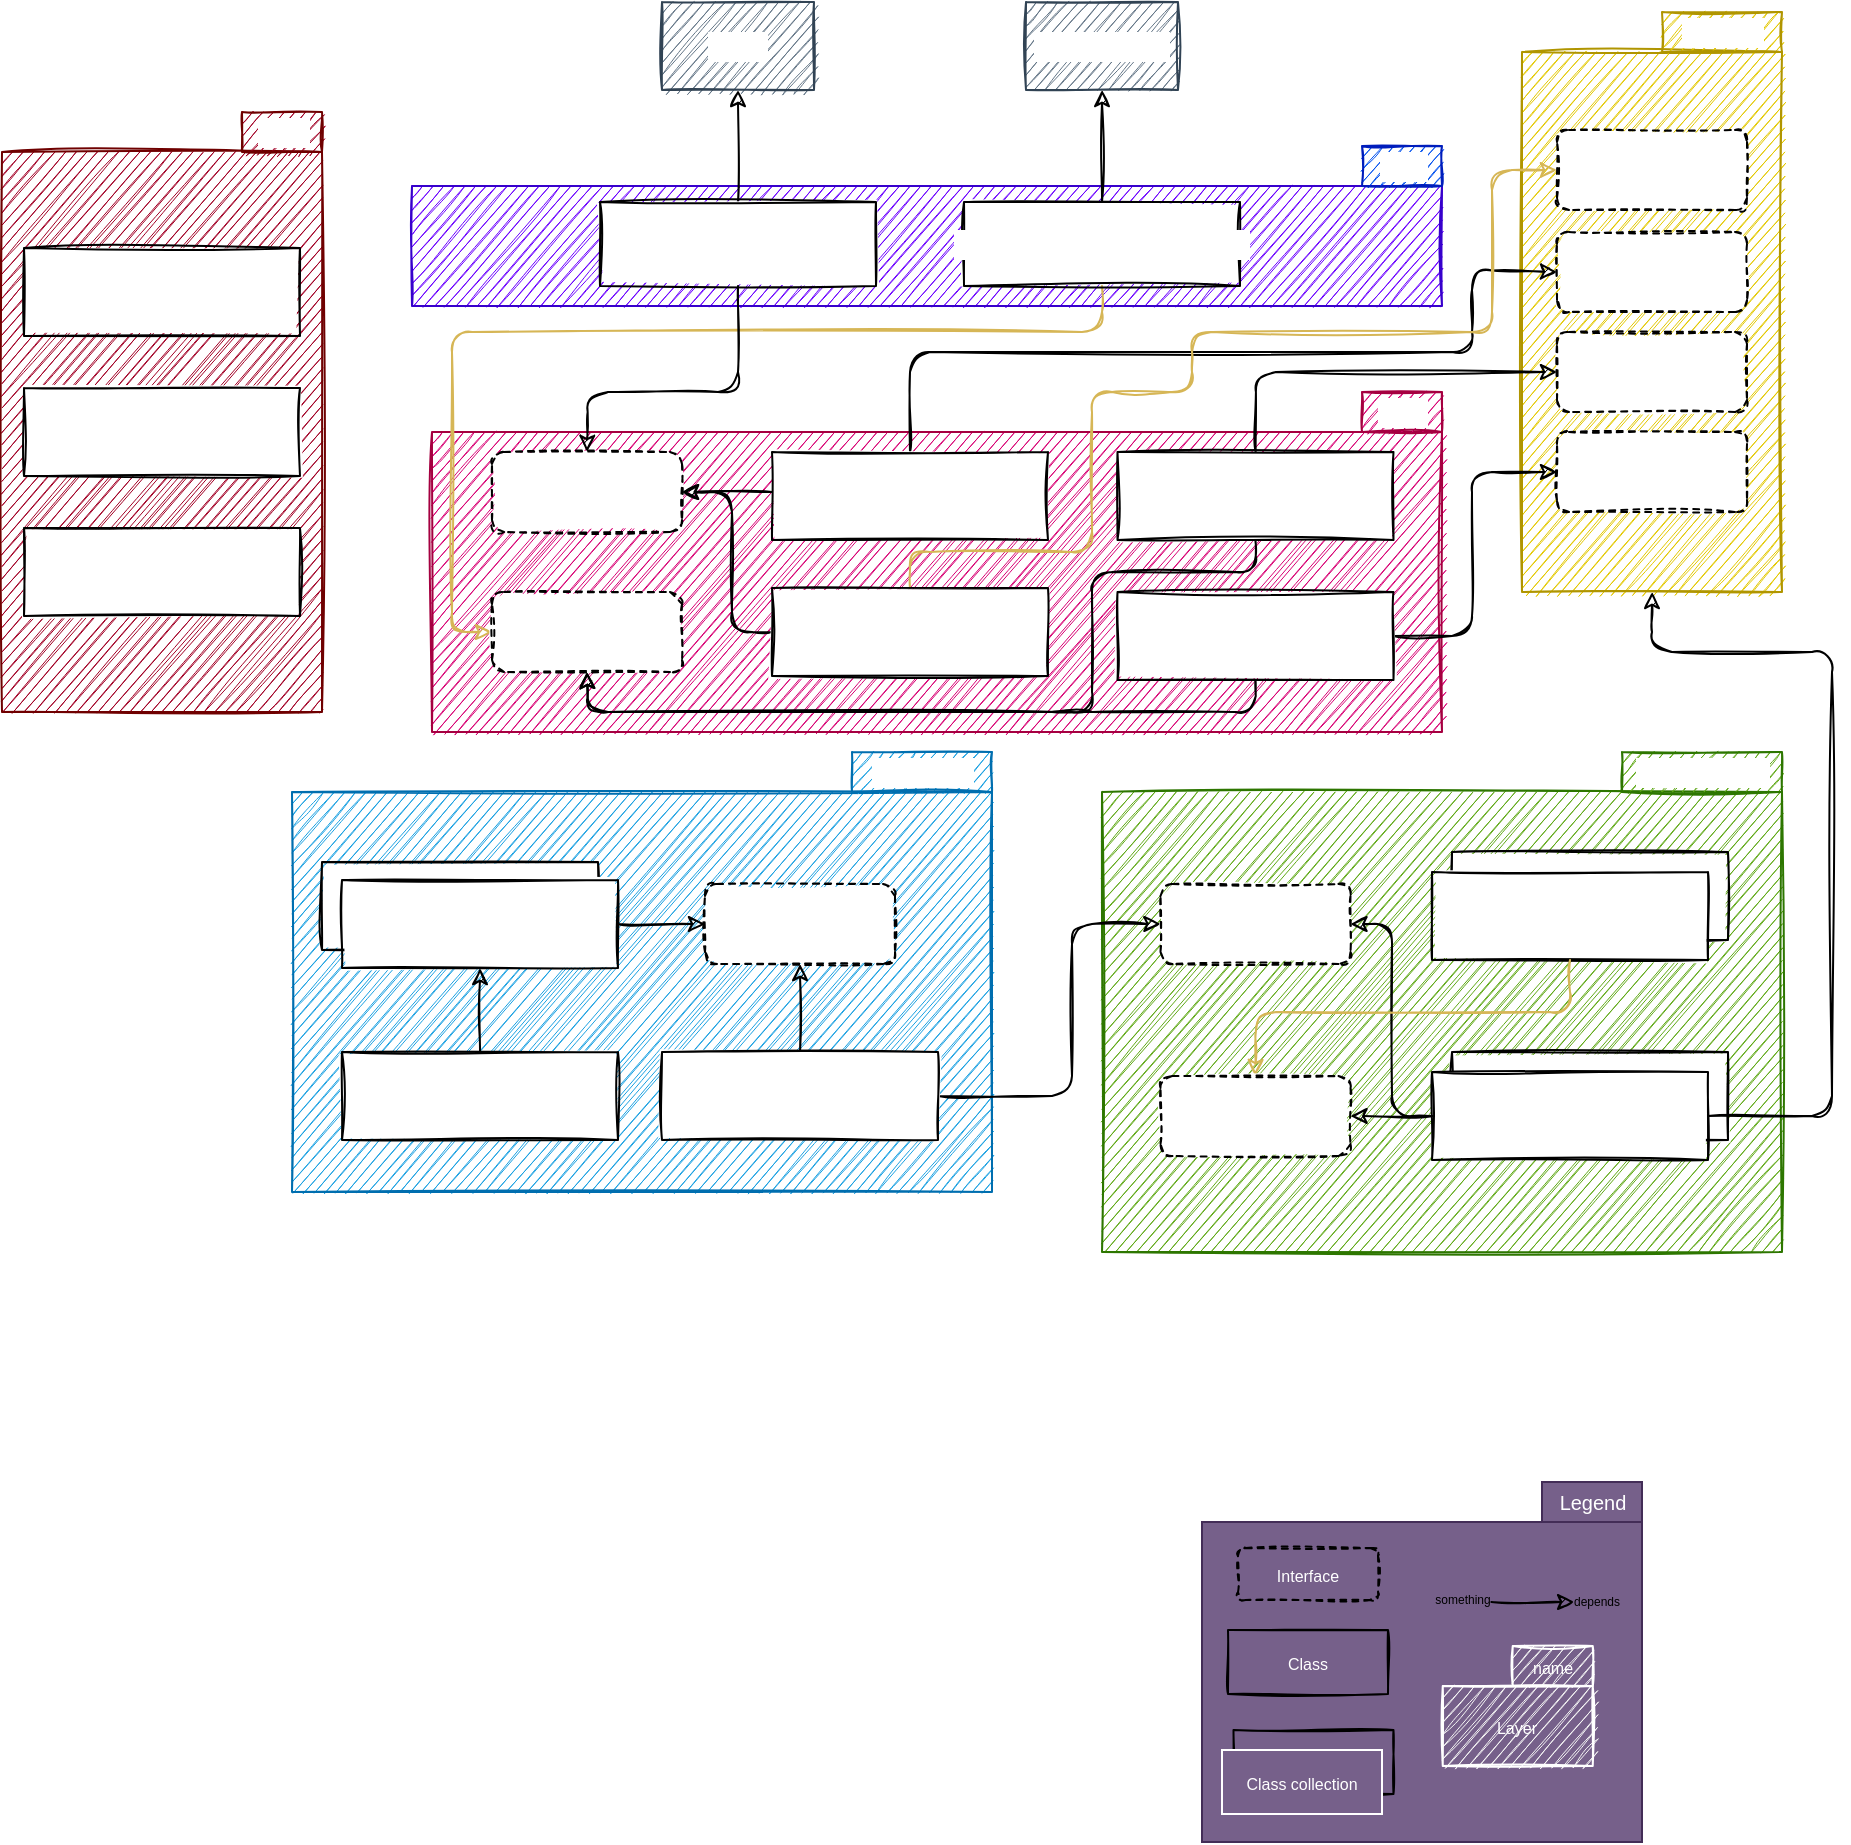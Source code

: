 <mxfile>
    <diagram id="beeDJHBER2gLGEk_ROQv" name="architecture">
        <mxGraphModel dx="2281" dy="895" grid="1" gridSize="10" guides="1" tooltips="1" connect="1" arrows="1" fold="1" page="1" pageScale="1" pageWidth="850" pageHeight="1100" math="0" shadow="0">
            <root>
                <mxCell id="0"/>
                <mxCell id="1" parent="0"/>
                <mxCell id="2" value="" style="whiteSpace=wrap;html=1;rounded=0;sketch=1;fillColor=#e3c800;strokeColor=#B09500;fontColor=#FFFFFF;labelBorderColor=none;labelBackgroundColor=default;fontStyle=0" parent="1" vertex="1">
                    <mxGeometry x="-70" y="55" width="130" height="270" as="geometry"/>
                </mxCell>
                <mxCell id="3" value="Domain" style="text;html=1;align=center;verticalAlign=middle;resizable=0;points=[];autosize=1;strokeColor=#B09500;fillColor=#e3c800;fontColor=#FFFFFF;sketch=1;labelBorderColor=none;labelBackgroundColor=default;fontStyle=0" parent="1" vertex="1">
                    <mxGeometry y="35" width="60" height="20" as="geometry"/>
                </mxCell>
                <mxCell id="4" value="Authentication" style="whiteSpace=wrap;html=1;rounded=1;sketch=1;dashed=1;fontColor=#FFFFFF;labelBorderColor=none;labelBackgroundColor=default;fontStyle=0" parent="1" vertex="1">
                    <mxGeometry x="-52.5" y="195" width="95" height="40" as="geometry"/>
                </mxCell>
                <mxCell id="5" value="" style="whiteSpace=wrap;html=1;rounded=0;sketch=1;fillColor=#6a00ff;strokeColor=#3700CC;fontColor=#FFFFFF;labelBorderColor=none;labelBackgroundColor=default;fontStyle=0" parent="1" vertex="1">
                    <mxGeometry x="-625" y="122" width="515" height="60" as="geometry"/>
                </mxCell>
                <mxCell id="6" value="Infra" style="text;html=1;align=center;verticalAlign=middle;resizable=0;points=[];autosize=1;strokeColor=#001DBC;fillColor=#0050ef;fontColor=#FFFFFF;sketch=1;labelBorderColor=none;labelBackgroundColor=default;fontStyle=0" parent="1" vertex="1">
                    <mxGeometry x="-150" y="102" width="40" height="20" as="geometry"/>
                </mxCell>
                <mxCell id="11" value="" style="whiteSpace=wrap;html=1;rounded=0;sketch=1;fillColor=#d80073;strokeColor=#A50040;fontColor=#FFFFFF;labelBorderColor=none;labelBackgroundColor=default;fontStyle=0" parent="1" vertex="1">
                    <mxGeometry x="-615" y="245" width="505" height="150" as="geometry"/>
                </mxCell>
                <mxCell id="12" value="Data" style="text;html=1;align=center;verticalAlign=middle;resizable=0;points=[];autosize=1;strokeColor=#A50040;fillColor=#d80073;fontColor=#FFFFFF;sketch=1;labelBorderColor=none;labelBackgroundColor=default;fontStyle=0" parent="1" vertex="1">
                    <mxGeometry x="-150" y="225" width="40" height="20" as="geometry"/>
                </mxCell>
                <mxCell id="16" style="edgeStyle=none;sketch=1;html=1;entryX=0;entryY=0.5;entryDx=0;entryDy=0;fontColor=#FFFFFF;labelBorderColor=none;labelBackgroundColor=default;fontStyle=0" parent="1" source="13" target="4" edge="1">
                    <mxGeometry relative="1" as="geometry">
                        <Array as="points">
                            <mxPoint x="-203" y="215"/>
                        </Array>
                    </mxGeometry>
                </mxCell>
                <mxCell id="99" style="edgeStyle=none;sketch=1;html=1;entryX=0.5;entryY=1;entryDx=0;entryDy=0;exitX=0.5;exitY=1;exitDx=0;exitDy=0;" parent="1" source="13" target="38" edge="1">
                    <mxGeometry relative="1" as="geometry">
                        <Array as="points">
                            <mxPoint x="-203" y="315"/>
                            <mxPoint x="-285" y="315"/>
                            <mxPoint x="-285" y="385"/>
                            <mxPoint x="-537" y="385"/>
                        </Array>
                    </mxGeometry>
                </mxCell>
                <mxCell id="13" value="RemoteAuthentication" style="whiteSpace=wrap;html=1;rounded=0;sketch=1;fontColor=#FFFFFF;labelBorderColor=none;labelBackgroundColor=default;fontStyle=0" parent="1" vertex="1">
                    <mxGeometry x="-272.25" y="255" width="138" height="44" as="geometry"/>
                </mxCell>
                <mxCell id="18" value="" style="whiteSpace=wrap;html=1;rounded=0;sketch=1;fillColor=#a20025;strokeColor=#6F0000;fontColor=#FFFFFF;labelBorderColor=none;labelBackgroundColor=default;fontStyle=0" parent="1" vertex="1">
                    <mxGeometry x="-830" y="105" width="160" height="280" as="geometry"/>
                </mxCell>
                <mxCell id="19" value="Main" style="text;html=1;align=center;verticalAlign=middle;resizable=0;points=[];autosize=1;strokeColor=#6F0000;fillColor=#a20025;fontColor=#FFFFFF;sketch=1;labelBorderColor=none;labelBackgroundColor=default;fontStyle=0" parent="1" vertex="1">
                    <mxGeometry x="-710" y="85" width="40" height="20" as="geometry"/>
                </mxCell>
                <mxCell id="20" value="" style="whiteSpace=wrap;html=1;rounded=0;sketch=1;fillColor=#60a917;strokeColor=#2D7600;fontColor=#FFFFFF;labelBorderColor=none;labelBackgroundColor=default;fontStyle=0" parent="1" vertex="1">
                    <mxGeometry x="-280" y="425" width="340" height="230" as="geometry"/>
                </mxCell>
                <mxCell id="21" value="Presentation" style="text;html=1;align=center;verticalAlign=middle;resizable=0;points=[];autosize=1;strokeColor=#2D7600;fillColor=#60a917;fontColor=#FFFFFF;sketch=1;labelBorderColor=none;labelBackgroundColor=default;fontStyle=0" parent="1" vertex="1">
                    <mxGeometry x="-20" y="405" width="80" height="20" as="geometry"/>
                </mxCell>
                <mxCell id="24" value="Validation" style="whiteSpace=wrap;html=1;rounded=1;sketch=1;dashed=1;fontColor=#FFFFFF;labelBorderColor=none;labelBackgroundColor=default;fontStyle=0" parent="1" vertex="1">
                    <mxGeometry x="-250.75" y="471" width="95" height="40" as="geometry"/>
                </mxCell>
                <mxCell id="25" value="" style="whiteSpace=wrap;html=1;rounded=0;sketch=1;fillColor=#1ba1e2;strokeColor=#006EAF;fontColor=#FFFFFF;labelBorderColor=none;labelBackgroundColor=default;fontStyle=0" parent="1" vertex="1">
                    <mxGeometry x="-685" y="425" width="350" height="200" as="geometry"/>
                </mxCell>
                <mxCell id="26" value="Validation" style="text;html=1;align=center;verticalAlign=middle;resizable=0;points=[];autosize=1;strokeColor=#006EAF;fillColor=#1ba1e2;fontColor=#FFFFFF;sketch=1;labelBorderColor=none;labelBackgroundColor=default;fontStyle=0" parent="1" vertex="1">
                    <mxGeometry x="-405" y="405" width="70" height="20" as="geometry"/>
                </mxCell>
                <mxCell id="34" value="App" style="whiteSpace=wrap;html=1;rounded=0;sketch=1;fontColor=#FFFFFF;labelBorderColor=none;labelBackgroundColor=default;fontStyle=0" parent="1" vertex="1">
                    <mxGeometry x="-819" y="153" width="138" height="44" as="geometry"/>
                </mxCell>
                <mxCell id="35" value="Signup" style="whiteSpace=wrap;html=1;rounded=1;sketch=1;dashed=1;fontColor=#FFFFFF;labelBorderColor=none;labelBackgroundColor=default;fontStyle=0" parent="1" vertex="1">
                    <mxGeometry x="-52.5" y="245" width="95" height="40" as="geometry"/>
                </mxCell>
                <mxCell id="51" style="edgeStyle=none;html=1;entryX=0;entryY=0.5;entryDx=0;entryDy=0;fontStyle=0;sketch=1;labelBackgroundColor=default;" parent="1" source="36" target="35" edge="1">
                    <mxGeometry relative="1" as="geometry">
                        <Array as="points">
                            <mxPoint x="-95" y="347"/>
                            <mxPoint x="-95" y="265"/>
                        </Array>
                    </mxGeometry>
                </mxCell>
                <mxCell id="98" style="edgeStyle=none;html=1;entryX=0.5;entryY=1;entryDx=0;entryDy=0;sketch=1;exitX=0.5;exitY=1;exitDx=0;exitDy=0;" parent="1" source="36" target="38" edge="1">
                    <mxGeometry relative="1" as="geometry">
                        <Array as="points">
                            <mxPoint x="-203" y="385"/>
                            <mxPoint x="-295" y="385"/>
                            <mxPoint x="-537" y="385"/>
                        </Array>
                    </mxGeometry>
                </mxCell>
                <mxCell id="36" value="RemoteSignup" style="whiteSpace=wrap;html=1;rounded=0;sketch=1;fontColor=#FFFFFF;labelBorderColor=none;labelBackgroundColor=default;fontStyle=0" parent="1" vertex="1">
                    <mxGeometry x="-272.25" y="325" width="138" height="44" as="geometry"/>
                </mxCell>
                <mxCell id="42" style="edgeStyle=none;sketch=1;html=1;entryX=0.5;entryY=1;entryDx=0;entryDy=0;fontStyle=0;labelBackgroundColor=default;" parent="1" source="37" target="41" edge="1">
                    <mxGeometry relative="1" as="geometry"/>
                </mxCell>
                <mxCell id="101" style="edgeStyle=none;sketch=1;html=1;entryX=0;entryY=0.5;entryDx=0;entryDy=0;fillColor=#fff2cc;strokeColor=#d6b656;" parent="1" source="37" target="38" edge="1">
                    <mxGeometry relative="1" as="geometry">
                        <Array as="points">
                            <mxPoint x="-280" y="195"/>
                            <mxPoint x="-605" y="195"/>
                            <mxPoint x="-605" y="345"/>
                        </Array>
                    </mxGeometry>
                </mxCell>
                <mxCell id="37" value="AwsCognitoIdentityProvider" style="whiteSpace=wrap;html=1;rounded=0;sketch=1;fontColor=#FFFFFF;labelBorderColor=none;labelBackgroundColor=default;fontStyle=0" parent="1" vertex="1">
                    <mxGeometry x="-349" y="130" width="138" height="42" as="geometry"/>
                </mxCell>
                <mxCell id="38" value="IdentityProvider" style="whiteSpace=wrap;html=1;rounded=1;sketch=1;dashed=1;fontColor=#FFFFFF;labelBorderColor=none;labelBackgroundColor=default;fontStyle=0" parent="1" vertex="1">
                    <mxGeometry x="-585" y="325" width="95" height="40" as="geometry"/>
                </mxCell>
                <mxCell id="41" value="AWSCognito" style="whiteSpace=wrap;html=1;rounded=0;sketch=1;fillColor=#647687;strokeColor=#314354;fontColor=#FFFFFF;labelBorderColor=none;shadow=0;labelBackgroundColor=default;fontStyle=0" parent="1" vertex="1">
                    <mxGeometry x="-318" y="30" width="76" height="44" as="geometry"/>
                </mxCell>
                <mxCell id="53" value="FieldValidation" style="whiteSpace=wrap;html=1;rounded=1;sketch=1;dashed=1;fontColor=#FFFFFF;labelBorderColor=none;labelBackgroundColor=default;fontStyle=0" parent="1" vertex="1">
                    <mxGeometry x="-478.5" y="471" width="95" height="40" as="geometry"/>
                </mxCell>
                <mxCell id="56" value="" style="group;fontStyle=0;sketch=1;labelBackgroundColor=default;" parent="1" vertex="1" connectable="0">
                    <mxGeometry x="-670" y="460" width="148" height="54" as="geometry"/>
                </mxCell>
                <mxCell id="27" value="EmailValidator" style="whiteSpace=wrap;html=1;rounded=0;sketch=1;fontColor=#FFFFFF;labelBorderColor=none;labelBackgroundColor=default;fontStyle=0" parent="56" vertex="1">
                    <mxGeometry width="138" height="44" as="geometry"/>
                </mxCell>
                <mxCell id="54" value="Validators" style="whiteSpace=wrap;html=1;rounded=0;sketch=1;fontColor=#FFFFFF;labelBorderColor=none;labelBackgroundColor=default;fontStyle=0" parent="56" vertex="1">
                    <mxGeometry x="10" y="9" width="138" height="44" as="geometry"/>
                </mxCell>
                <mxCell id="58" style="edgeStyle=none;html=1;entryX=0;entryY=0.5;entryDx=0;entryDy=0;sketch=1;labelBackgroundColor=default;" parent="1" source="54" target="53" edge="1">
                    <mxGeometry relative="1" as="geometry"/>
                </mxCell>
                <mxCell id="60" style="edgeStyle=none;html=1;entryX=0.5;entryY=1;entryDx=0;entryDy=0;sketch=1;labelBackgroundColor=default;" parent="1" source="59" target="54" edge="1">
                    <mxGeometry relative="1" as="geometry"/>
                </mxCell>
                <mxCell id="59" value="BuilderValidator" style="whiteSpace=wrap;html=1;rounded=0;sketch=1;fontColor=#FFFFFF;labelBorderColor=none;labelBackgroundColor=default;fontStyle=0" parent="1" vertex="1">
                    <mxGeometry x="-660" y="555" width="138" height="44" as="geometry"/>
                </mxCell>
                <mxCell id="70" style="edgeStyle=none;sketch=1;html=1;entryX=0;entryY=0.5;entryDx=0;entryDy=0;labelBackgroundColor=default;" parent="1" source="62" target="24" edge="1">
                    <mxGeometry relative="1" as="geometry">
                        <Array as="points">
                            <mxPoint x="-295" y="577"/>
                            <mxPoint x="-295" y="491"/>
                        </Array>
                    </mxGeometry>
                </mxCell>
                <mxCell id="74" style="edgeStyle=none;sketch=1;html=1;entryX=0.5;entryY=1;entryDx=0;entryDy=0;labelBackgroundColor=default;" parent="1" source="62" target="53" edge="1">
                    <mxGeometry relative="1" as="geometry"/>
                </mxCell>
                <mxCell id="62" value="CompositeValidator" style="whiteSpace=wrap;html=1;rounded=0;sketch=1;fontColor=#FFFFFF;labelBorderColor=none;labelBackgroundColor=default;fontStyle=0" parent="1" vertex="1">
                    <mxGeometry x="-500" y="555" width="138" height="44" as="geometry"/>
                </mxCell>
                <mxCell id="65" value="" style="group;labelBackgroundColor=default;sketch=1;" parent="1" vertex="1" connectable="0">
                    <mxGeometry x="-115" y="455" width="148" height="54" as="geometry"/>
                </mxCell>
                <mxCell id="44" value="Signup" style="whiteSpace=wrap;html=1;rounded=0;sketch=1;fontColor=#FFFFFF;labelBorderColor=none;labelBackgroundColor=default;fontStyle=0" parent="65" vertex="1">
                    <mxGeometry x="10" width="138" height="44" as="geometry"/>
                </mxCell>
                <mxCell id="64" value="Views" style="whiteSpace=wrap;html=1;rounded=0;sketch=1;fontColor=#FFFFFF;labelBorderColor=none;labelBackgroundColor=default;fontStyle=0" parent="65" vertex="1">
                    <mxGeometry y="10" width="138" height="44" as="geometry"/>
                </mxCell>
                <mxCell id="66" value="" style="group;labelBackgroundColor=default;sketch=1;" parent="1" vertex="1" connectable="0">
                    <mxGeometry x="-115" y="555" width="148" height="54" as="geometry"/>
                </mxCell>
                <mxCell id="67" value="Signup" style="whiteSpace=wrap;html=1;rounded=0;sketch=1;fontColor=#FFFFFF;labelBorderColor=none;labelBackgroundColor=default;fontStyle=0" parent="66" vertex="1">
                    <mxGeometry x="10" width="138" height="44" as="geometry"/>
                </mxCell>
                <mxCell id="68" value="ViewModelsImpl" style="whiteSpace=wrap;html=1;rounded=0;sketch=1;fontColor=#FFFFFF;labelBorderColor=none;labelBackgroundColor=default;fontStyle=0" parent="66" vertex="1">
                    <mxGeometry y="10" width="138" height="44" as="geometry"/>
                </mxCell>
                <mxCell id="71" style="edgeStyle=none;sketch=1;html=1;entryX=1;entryY=0.5;entryDx=0;entryDy=0;labelBackgroundColor=default;" parent="1" source="68" target="24" edge="1">
                    <mxGeometry relative="1" as="geometry">
                        <Array as="points">
                            <mxPoint x="-135" y="587"/>
                            <mxPoint x="-135" y="491"/>
                        </Array>
                    </mxGeometry>
                </mxCell>
                <mxCell id="73" style="edgeStyle=none;sketch=1;html=1;entryX=0.5;entryY=1;entryDx=0;entryDy=0;labelBackgroundColor=default;" parent="1" source="68" target="2" edge="1">
                    <mxGeometry relative="1" as="geometry">
                        <mxPoint x="5.0" y="375" as="targetPoint"/>
                        <Array as="points">
                            <mxPoint x="85" y="587"/>
                            <mxPoint x="85" y="355"/>
                            <mxPoint x="-5" y="355"/>
                        </Array>
                    </mxGeometry>
                </mxCell>
                <mxCell id="75" style="edgeStyle=none;html=1;entryX=0.5;entryY=0;entryDx=0;entryDy=0;sketch=1;strokeColor=#d6b656;rounded=1;fillColor=#fff2cc;" parent="1" source="64" target="76" edge="1">
                    <mxGeometry relative="1" as="geometry">
                        <Array as="points">
                            <mxPoint x="-46" y="535"/>
                            <mxPoint x="-203" y="535"/>
                        </Array>
                    </mxGeometry>
                </mxCell>
                <mxCell id="76" value="ViewModel" style="whiteSpace=wrap;html=1;rounded=1;sketch=1;dashed=1;fontColor=#FFFFFF;labelBorderColor=none;labelBackgroundColor=default;fontStyle=0" parent="1" vertex="1">
                    <mxGeometry x="-250.75" y="567" width="95" height="40" as="geometry"/>
                </mxCell>
                <mxCell id="78" style="edgeStyle=none;sketch=1;html=1;entryX=1;entryY=0.5;entryDx=0;entryDy=0;" parent="1" source="68" target="76" edge="1">
                    <mxGeometry relative="1" as="geometry"/>
                </mxCell>
                <mxCell id="79" value="Axios" style="whiteSpace=wrap;html=1;rounded=0;sketch=1;fillColor=#647687;strokeColor=#314354;fontColor=#FFFFFF;labelBorderColor=none;shadow=0;labelBackgroundColor=default;fontStyle=0" parent="1" vertex="1">
                    <mxGeometry x="-500" y="30" width="76" height="44" as="geometry"/>
                </mxCell>
                <mxCell id="91" style="edgeStyle=none;html=1;entryX=0.5;entryY=1;entryDx=0;entryDy=0;sketch=1;" parent="1" source="80" target="79" edge="1">
                    <mxGeometry relative="1" as="geometry"/>
                </mxCell>
                <mxCell id="92" style="edgeStyle=none;sketch=1;html=1;entryX=0.5;entryY=0;entryDx=0;entryDy=0;" parent="1" source="80" target="82" edge="1">
                    <mxGeometry relative="1" as="geometry">
                        <Array as="points">
                            <mxPoint x="-462" y="225"/>
                            <mxPoint x="-537" y="225"/>
                        </Array>
                    </mxGeometry>
                </mxCell>
                <mxCell id="80" value="AxiosHttpClient" style="whiteSpace=wrap;html=1;rounded=0;sketch=1;fontColor=#FFFFFF;labelBorderColor=none;labelBackgroundColor=default;fontStyle=0" parent="1" vertex="1">
                    <mxGeometry x="-531" y="130" width="138" height="42" as="geometry"/>
                </mxCell>
                <mxCell id="87" style="edgeStyle=none;html=1;entryX=1;entryY=0.5;entryDx=0;entryDy=0;sketch=1;" parent="1" target="82" edge="1">
                    <mxGeometry relative="1" as="geometry">
                        <mxPoint x="-445" y="275" as="sourcePoint"/>
                    </mxGeometry>
                </mxCell>
                <mxCell id="90" style="edgeStyle=none;html=1;entryX=0;entryY=0.5;entryDx=0;entryDy=0;sketch=1;" parent="1" source="81" target="88" edge="1">
                    <mxGeometry relative="1" as="geometry">
                        <Array as="points">
                            <mxPoint x="-376" y="205"/>
                            <mxPoint x="-95" y="205"/>
                            <mxPoint x="-95" y="164"/>
                        </Array>
                    </mxGeometry>
                </mxCell>
                <mxCell id="81" value="RemoteGetCategories" style="whiteSpace=wrap;html=1;rounded=0;sketch=1;fontColor=#FFFFFF;labelBorderColor=none;labelBackgroundColor=default;fontStyle=0" parent="1" vertex="1">
                    <mxGeometry x="-445" y="255" width="138" height="44" as="geometry"/>
                </mxCell>
                <mxCell id="82" value="HttpClient" style="whiteSpace=wrap;html=1;rounded=1;sketch=1;dashed=1;fontColor=#FFFFFF;labelBorderColor=none;labelBackgroundColor=default;fontStyle=0" parent="1" vertex="1">
                    <mxGeometry x="-585" y="255" width="95" height="40" as="geometry"/>
                </mxCell>
                <mxCell id="88" value="GetCategories" style="whiteSpace=wrap;html=1;rounded=1;sketch=1;dashed=1;fontColor=#FFFFFF;labelBorderColor=none;labelBackgroundColor=default;fontStyle=0" parent="1" vertex="1">
                    <mxGeometry x="-52.5" y="145" width="95" height="40" as="geometry"/>
                </mxCell>
                <mxCell id="94" value="Factories" style="whiteSpace=wrap;html=1;rounded=0;sketch=1;fontColor=#FFFFFF;labelBorderColor=none;labelBackgroundColor=default;fontStyle=0" parent="1" vertex="1">
                    <mxGeometry x="-819" y="223" width="138" height="44" as="geometry"/>
                </mxCell>
                <mxCell id="95" value="Routes" style="whiteSpace=wrap;html=1;rounded=0;sketch=1;fontColor=#FFFFFF;labelBorderColor=none;labelBackgroundColor=default;fontStyle=0" parent="1" vertex="1">
                    <mxGeometry x="-819" y="293" width="138" height="44" as="geometry"/>
                </mxCell>
                <mxCell id="96" value="GetArticles" style="whiteSpace=wrap;html=1;rounded=1;sketch=1;dashed=1;fontColor=#FFFFFF;labelBorderColor=none;labelBackgroundColor=default;fontStyle=0" parent="1" vertex="1">
                    <mxGeometry x="-52.5" y="94" width="95" height="40" as="geometry"/>
                </mxCell>
                <mxCell id="100" style="edgeStyle=none;sketch=1;html=1;entryX=1;entryY=0.5;entryDx=0;entryDy=0;" parent="1" source="97" target="82" edge="1">
                    <mxGeometry relative="1" as="geometry">
                        <Array as="points">
                            <mxPoint x="-465" y="345"/>
                            <mxPoint x="-465" y="275"/>
                        </Array>
                    </mxGeometry>
                </mxCell>
                <mxCell id="102" style="edgeStyle=none;html=1;entryX=0;entryY=0.5;entryDx=0;entryDy=0;sketch=1;exitX=0.5;exitY=0;exitDx=0;exitDy=0;fillColor=#fff2cc;strokeColor=#d6b656;" edge="1" parent="1" source="97" target="96">
                    <mxGeometry relative="1" as="geometry">
                        <Array as="points">
                            <mxPoint x="-376" y="305"/>
                            <mxPoint x="-285" y="305"/>
                            <mxPoint x="-285" y="225"/>
                            <mxPoint x="-235" y="225"/>
                            <mxPoint x="-235" y="195"/>
                            <mxPoint x="-85" y="195"/>
                            <mxPoint x="-85" y="114"/>
                        </Array>
                    </mxGeometry>
                </mxCell>
                <mxCell id="97" value="RemoteGetArticles" style="whiteSpace=wrap;html=1;rounded=0;sketch=1;fontColor=#FFFFFF;labelBorderColor=none;labelBackgroundColor=default;fontStyle=0" parent="1" vertex="1">
                    <mxGeometry x="-445" y="323" width="138" height="44" as="geometry"/>
                </mxCell>
                <mxCell id="127" value="" style="group" vertex="1" connectable="0" parent="1">
                    <mxGeometry x="-230" y="770" width="220" height="180" as="geometry"/>
                </mxCell>
                <mxCell id="103" value="" style="whiteSpace=wrap;html=1;rounded=0;sketch=0;labelBorderColor=none;labelBackgroundColor=default;fontStyle=0;fillColor=#76608a;strokeColor=#432D57;glass=0;shadow=0;fontColor=#ffffff;" vertex="1" parent="127">
                    <mxGeometry y="20" width="220" height="160" as="geometry"/>
                </mxCell>
                <mxCell id="104" value="&lt;font style=&quot;font-size: 10px&quot;&gt;Legend&lt;/font&gt;" style="text;html=1;align=center;verticalAlign=middle;resizable=0;points=[];autosize=1;strokeColor=#432D57;fillColor=#76608a;sketch=0;labelBorderColor=none;labelBackgroundColor=none;fontStyle=0;glass=0;rounded=0;shadow=0;fontColor=#ffffff;" vertex="1" parent="127">
                    <mxGeometry x="170" width="50" height="20" as="geometry"/>
                </mxCell>
                <mxCell id="105" value="&lt;font style=&quot;font-size: 8px&quot;&gt;Interface&lt;/font&gt;" style="whiteSpace=wrap;html=1;rounded=1;sketch=1;dashed=1;fontColor=#FFFFFF;labelBorderColor=none;labelBackgroundColor=none;fontStyle=0;fillColor=none;" vertex="1" parent="127">
                    <mxGeometry x="18" y="33" width="70" height="26" as="geometry"/>
                </mxCell>
                <mxCell id="106" value="&lt;font style=&quot;font-size: 8px&quot;&gt;Class&lt;/font&gt;" style="whiteSpace=wrap;html=1;rounded=0;sketch=1;fontColor=#FFFFFF;labelBorderColor=none;labelBackgroundColor=none;fontStyle=0;fillColor=none;" vertex="1" parent="127">
                    <mxGeometry x="13" y="74" width="80" height="32" as="geometry"/>
                </mxCell>
                <mxCell id="118" value="" style="group" vertex="1" connectable="0" parent="127">
                    <mxGeometry x="129.632" y="59.0" width="56.468" height="1.0" as="geometry"/>
                </mxCell>
                <mxCell id="116" value="" style="group" vertex="1" connectable="0" parent="118">
                    <mxGeometry x="6.768" y="1.0" width="49.7" as="geometry"/>
                </mxCell>
                <mxCell id="110" value="" style="endArrow=classic;html=1;sketch=1;" edge="1" parent="116">
                    <mxGeometry width="50" height="50" relative="1" as="geometry">
                        <mxPoint x="8.286" as="sourcePoint"/>
                        <mxPoint x="49.7" as="targetPoint"/>
                    </mxGeometry>
                </mxCell>
                <mxCell id="114" value="depends" style="edgeLabel;html=1;align=center;verticalAlign=middle;resizable=0;points=[];labelBackgroundColor=none;fontSize=6;" vertex="1" connectable="0" parent="110">
                    <mxGeometry x="0.344" y="-1" relative="1" as="geometry">
                        <mxPoint x="24" y="-1" as="offset"/>
                    </mxGeometry>
                </mxCell>
                <mxCell id="117" value="something" style="edgeLabel;html=1;align=center;verticalAlign=middle;resizable=0;points=[];labelBackgroundColor=none;fontSize=6;" vertex="1" connectable="0" parent="118">
                    <mxGeometry x="70" y="9" as="geometry">
                        <mxPoint x="-70" y="-9" as="offset"/>
                    </mxGeometry>
                </mxCell>
                <mxCell id="119" value="&lt;font style=&quot;font-size: 8px&quot;&gt;Layer&lt;/font&gt;" style="whiteSpace=wrap;html=1;rounded=0;sketch=1;fillColor=#f5f5f5;strokeColor=#FFFFFF;fontColor=#FFFFFF;labelBorderColor=none;labelBackgroundColor=none;fontStyle=0" vertex="1" parent="127">
                    <mxGeometry x="120.37" y="102" width="75" height="40" as="geometry"/>
                </mxCell>
                <mxCell id="120" value="&lt;font style=&quot;font-size: 8px&quot;&gt;name&lt;/font&gt;" style="text;html=1;align=center;verticalAlign=middle;resizable=0;points=[];autosize=1;strokeColor=#FFFFFF;fillColor=#f5f5f5;fontColor=#FFFFFF;sketch=1;labelBorderColor=none;labelBackgroundColor=none;fontStyle=0" vertex="1" parent="127">
                    <mxGeometry x="155.37" y="82" width="40" height="20" as="geometry"/>
                </mxCell>
                <mxCell id="126" value="" style="group" vertex="1" connectable="0" parent="127">
                    <mxGeometry x="10" y="124" width="85.74" height="42" as="geometry"/>
                </mxCell>
                <mxCell id="124" value="&lt;font style=&quot;font-size: 8px&quot;&gt;Class&lt;/font&gt;" style="whiteSpace=wrap;html=1;rounded=0;sketch=1;fontColor=#FFFFFF;labelBorderColor=none;labelBackgroundColor=none;fontStyle=0;fillColor=none;" vertex="1" parent="126">
                    <mxGeometry x="5.74" width="80" height="32" as="geometry"/>
                </mxCell>
                <mxCell id="125" value="&lt;font style=&quot;font-size: 8px&quot;&gt;Class collection&lt;/font&gt;" style="whiteSpace=wrap;html=1;rounded=0;sketch=0;fontColor=#ffffff;labelBorderColor=none;labelBackgroundColor=none;fontStyle=0;fillColor=#76608a;strokeColor=#FFFFFF;comic=0;" vertex="1" parent="126">
                    <mxGeometry y="10" width="80" height="32" as="geometry"/>
                </mxCell>
            </root>
        </mxGraphModel>
    </diagram>
</mxfile>
